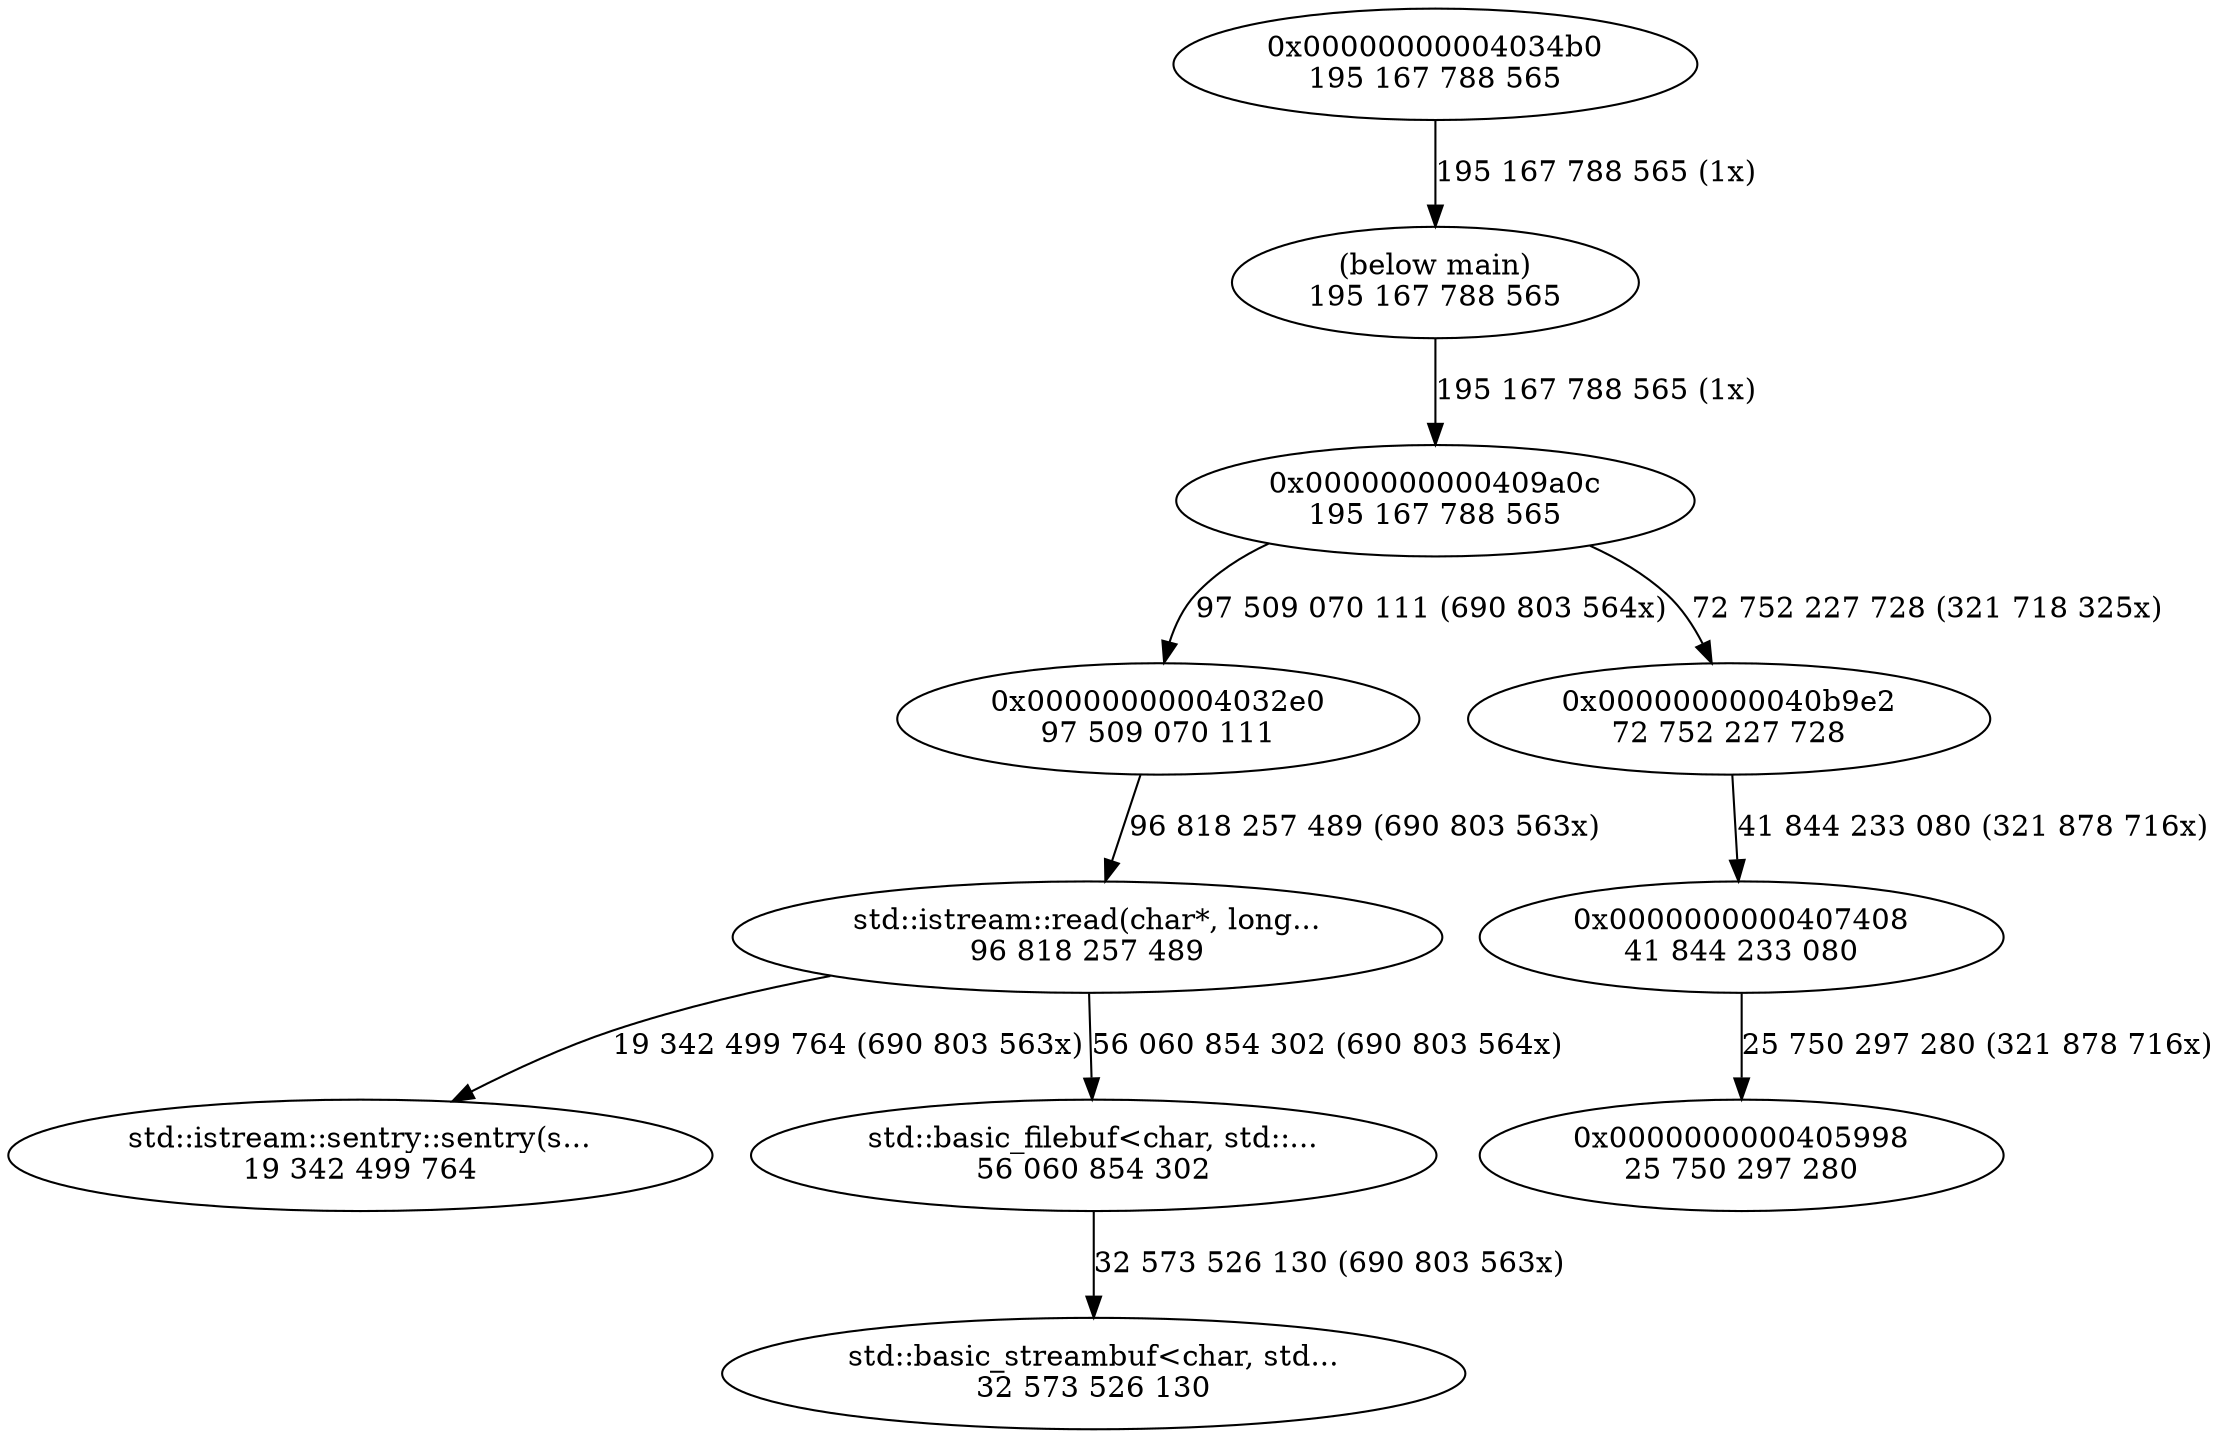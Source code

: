 digraph "callgraph" {
  F55c6d22a9b10 [label="0x0000000000409a0c\n195 167 788 565"];
  F55c6d22ad710 [label="0x00000000004032e0\n97 509 070 111"];
  F55c6d22b2bc0 [label="0x000000000040b9e2\n72 752 227 728"];
  F55c6d22be010 [label="0x0000000000407408\n41 844 233 080"];
  F55c6d22be850 [label="0x0000000000405998\n25 750 297 280"];
  F55c6d22cec00 [label="(below main)\n195 167 788 565"];
  F55c6d22ee3f0 [label="std::istream::read(char*, long...\n96 818 257 489"];
  F55c6d22feb20 [label="0x00000000004034b0\n195 167 788 565"];
  F55c6d23a8f30 [label="std::basic_streambuf<char, std...\n32 573 526 130"];
  F55c6d23bdcc0 [label="std::istream::sentry::sentry(s...\n19 342 499 764"];
  F55c6d23e0a50 [label="std::basic_filebuf<char, std::...\n56 060 854 302"];
  F55c6d22a9b10 -> F55c6d22ad710 [weight=3,label="97 509 070 111 (690 803 564x)"];
  F55c6d22a9b10 -> F55c6d22b2bc0 [weight=3,label="72 752 227 728 (321 718 325x)"];
  F55c6d22ad710 -> F55c6d22ee3f0 [weight=3,label="96 818 257 489 (690 803 563x)"];
  F55c6d22b2bc0 -> F55c6d22be010 [weight=3,label="41 844 233 080 (321 878 716x)"];
  F55c6d22be010 -> F55c6d22be850 [weight=3,label="25 750 297 280 (321 878 716x)"];
  F55c6d22cec00 -> F55c6d22a9b10 [weight=3,label="195 167 788 565 (1x)"];
  F55c6d22ee3f0 -> F55c6d23bdcc0 [weight=3,label="19 342 499 764 (690 803 563x)"];
  F55c6d22ee3f0 -> F55c6d23e0a50 [weight=3,label="56 060 854 302 (690 803 564x)"];
  F55c6d22feb20 -> F55c6d22cec00 [weight=3,label="195 167 788 565 (1x)"];
  F55c6d23e0a50 -> F55c6d23a8f30 [weight=3,label="32 573 526 130 (690 803 563x)"];
}
